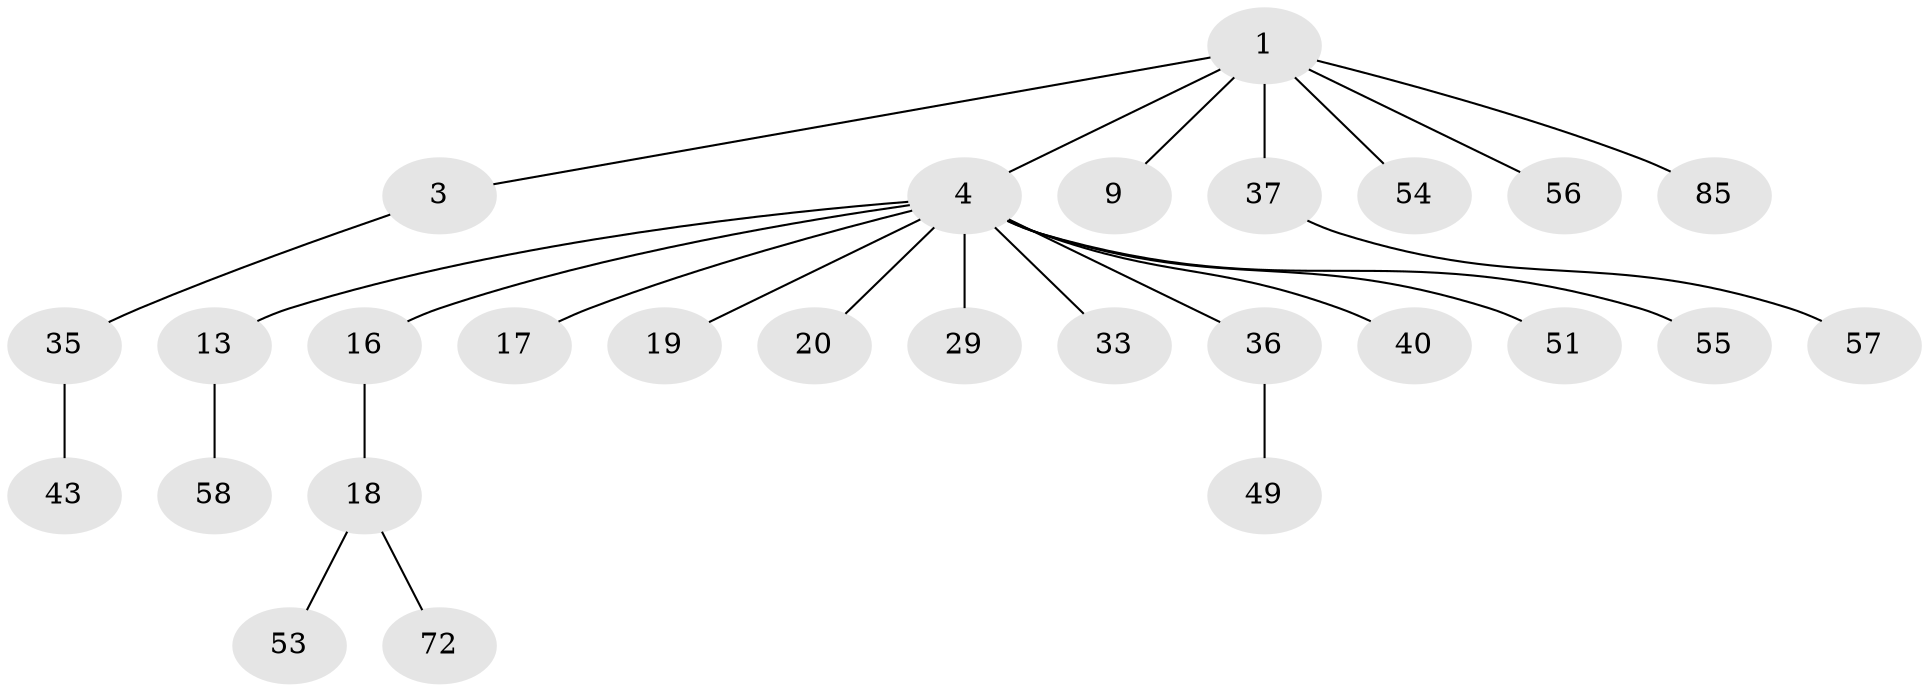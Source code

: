// original degree distribution, {4: 0.053763440860215055, 6: 0.010752688172043012, 2: 0.2903225806451613, 11: 0.010752688172043012, 1: 0.4838709677419355, 3: 0.11827956989247312, 5: 0.03225806451612903}
// Generated by graph-tools (version 1.1) at 2025/19/03/04/25 18:19:23]
// undirected, 27 vertices, 26 edges
graph export_dot {
graph [start="1"]
  node [color=gray90,style=filled];
  1 [super="+2+78+12"];
  3 [super="+10"];
  4 [super="+47+22+42+6+68+11+14+5"];
  9 [super="+50+44+41"];
  13 [super="+21+60+45"];
  16 [super="+25"];
  17 [super="+39+90+66+30"];
  18 [super="+52+27"];
  19;
  20;
  29 [super="+38"];
  33;
  35 [super="+69"];
  36;
  37;
  40;
  43;
  49 [super="+74"];
  51 [super="+76"];
  53 [super="+75+63"];
  54;
  55 [super="+65"];
  56 [super="+59"];
  57;
  58 [super="+64"];
  72 [super="+88"];
  85;
  1 -- 4;
  1 -- 3;
  1 -- 85;
  1 -- 54;
  1 -- 56;
  1 -- 9;
  1 -- 37;
  3 -- 35;
  4 -- 16;
  4 -- 17;
  4 -- 40;
  4 -- 51;
  4 -- 55;
  4 -- 33;
  4 -- 19;
  4 -- 36;
  4 -- 29;
  4 -- 13;
  4 -- 20;
  13 -- 58;
  16 -- 18;
  18 -- 72;
  18 -- 53;
  35 -- 43;
  36 -- 49;
  37 -- 57;
}
